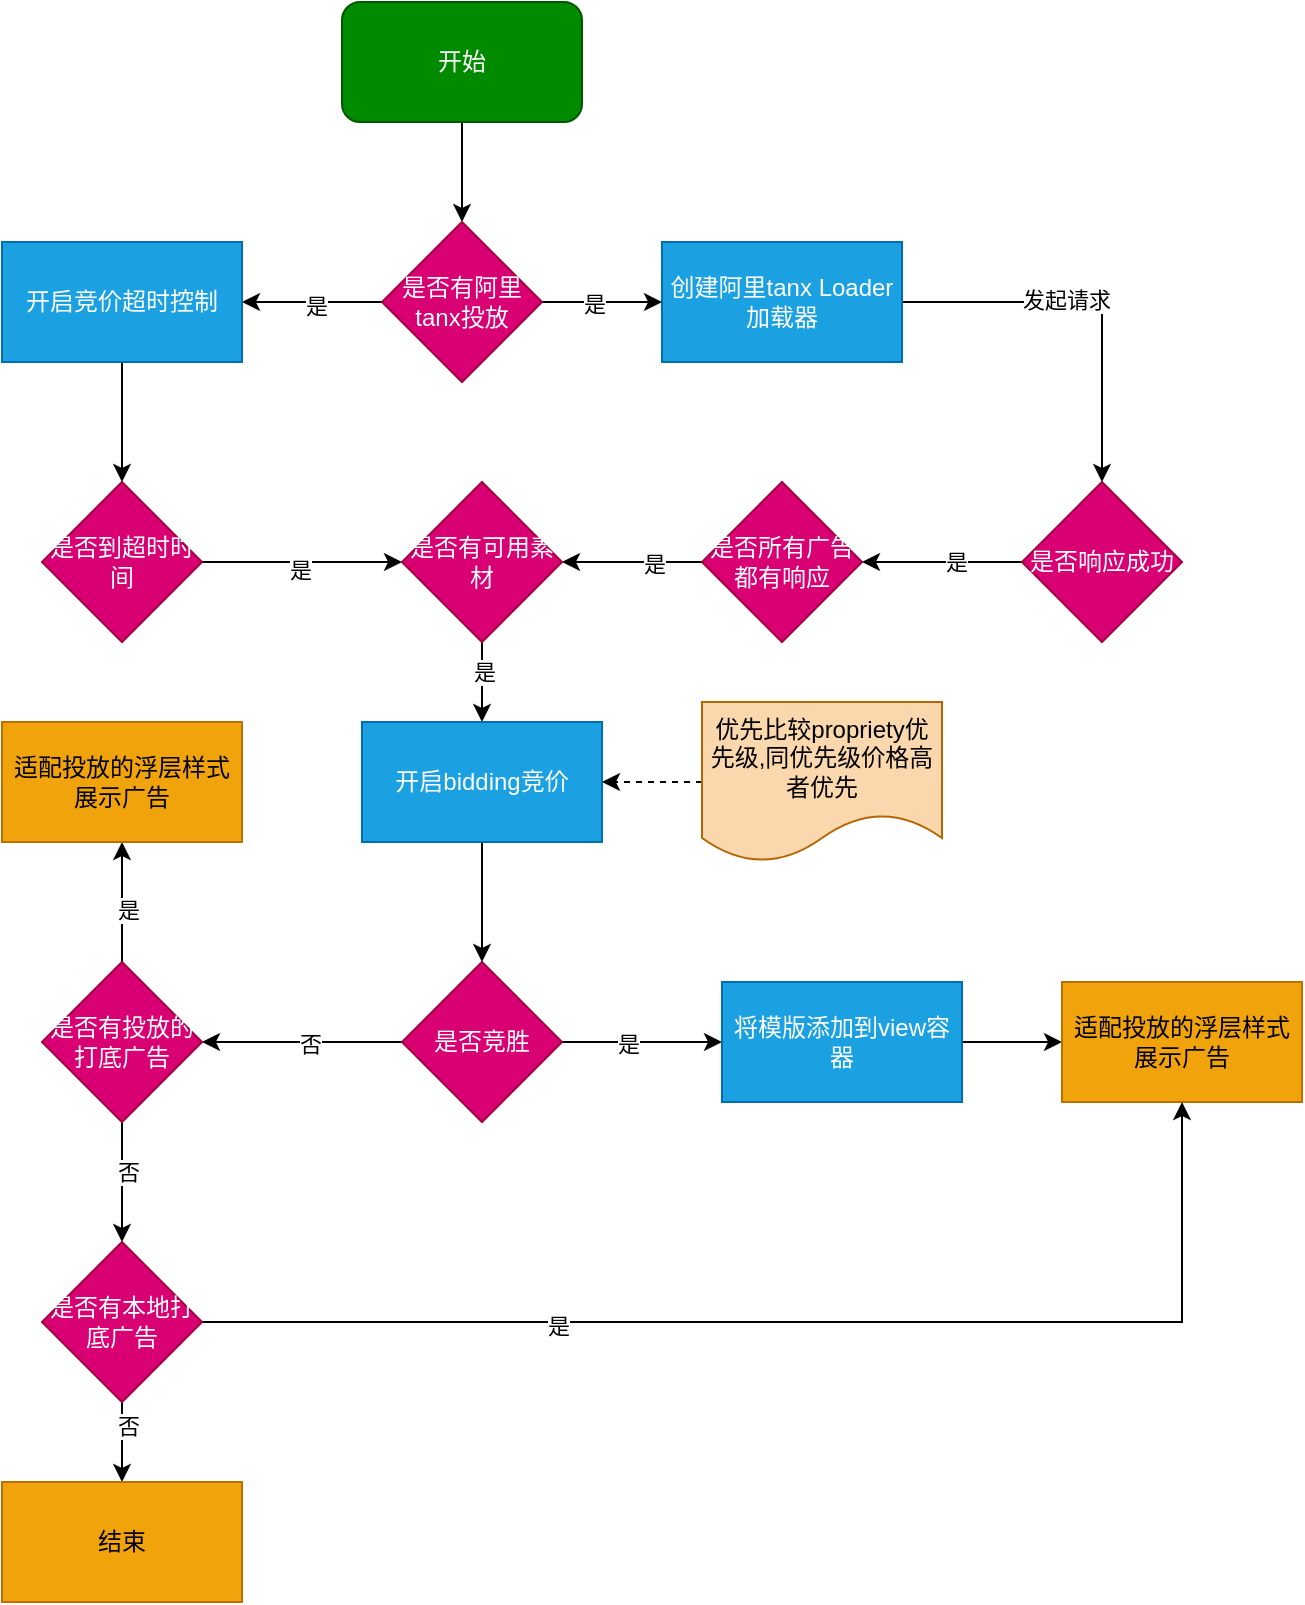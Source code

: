 <mxfile version="22.1.5" type="github">
  <diagram name="第 1 页" id="24cDdwgGr8rKVbnOMR4E">
    <mxGraphModel dx="2417" dy="835" grid="1" gridSize="10" guides="1" tooltips="1" connect="1" arrows="1" fold="1" page="1" pageScale="1" pageWidth="827" pageHeight="1169" math="0" shadow="0">
      <root>
        <mxCell id="0" />
        <mxCell id="1" parent="0" />
        <mxCell id="EWPKpe6jMjWTSX13RBjs-11" value="" style="edgeStyle=orthogonalEdgeStyle;rounded=0;orthogonalLoop=1;jettySize=auto;html=1;entryX=0.5;entryY=0;entryDx=0;entryDy=0;" parent="1" source="EWPKpe6jMjWTSX13RBjs-6" target="EWPKpe6jMjWTSX13RBjs-13" edge="1">
          <mxGeometry relative="1" as="geometry">
            <mxPoint x="460" y="270" as="targetPoint" />
          </mxGeometry>
        </mxCell>
        <mxCell id="EWPKpe6jMjWTSX13RBjs-12" value="发起请求" style="edgeLabel;html=1;align=center;verticalAlign=middle;resizable=0;points=[];" parent="EWPKpe6jMjWTSX13RBjs-11" vertex="1" connectable="0">
          <mxGeometry x="-0.144" y="1" relative="1" as="geometry">
            <mxPoint as="offset" />
          </mxGeometry>
        </mxCell>
        <mxCell id="EWPKpe6jMjWTSX13RBjs-6" value="创建阿里tanx Loader加载器" style="whiteSpace=wrap;html=1;fillColor=#1ba1e2;fontColor=#ffffff;strokeColor=#006EAF;" parent="1" vertex="1">
          <mxGeometry x="220" y="160" width="120" height="60" as="geometry" />
        </mxCell>
        <mxCell id="EWPKpe6jMjWTSX13RBjs-15" value="" style="edgeStyle=orthogonalEdgeStyle;rounded=0;orthogonalLoop=1;jettySize=auto;html=1;" parent="1" source="EWPKpe6jMjWTSX13RBjs-13" target="EWPKpe6jMjWTSX13RBjs-14" edge="1">
          <mxGeometry relative="1" as="geometry" />
        </mxCell>
        <mxCell id="EWPKpe6jMjWTSX13RBjs-16" value="是" style="edgeLabel;html=1;align=center;verticalAlign=middle;resizable=0;points=[];" parent="EWPKpe6jMjWTSX13RBjs-15" vertex="1" connectable="0">
          <mxGeometry x="-0.18" relative="1" as="geometry">
            <mxPoint as="offset" />
          </mxGeometry>
        </mxCell>
        <mxCell id="EWPKpe6jMjWTSX13RBjs-13" value="是否响应成功" style="rhombus;whiteSpace=wrap;html=1;fillColor=#d80073;fontColor=#ffffff;strokeColor=#A50040;" parent="1" vertex="1">
          <mxGeometry x="400" y="280" width="80" height="80" as="geometry" />
        </mxCell>
        <mxCell id="EWPKpe6jMjWTSX13RBjs-18" value="" style="edgeStyle=orthogonalEdgeStyle;rounded=0;orthogonalLoop=1;jettySize=auto;html=1;entryX=1;entryY=0.5;entryDx=0;entryDy=0;" parent="1" source="EWPKpe6jMjWTSX13RBjs-14" target="JTXT2Ml7_4-kid2vgk9E-13" edge="1">
          <mxGeometry relative="1" as="geometry">
            <mxPoint x="180" y="320" as="targetPoint" />
          </mxGeometry>
        </mxCell>
        <mxCell id="EWPKpe6jMjWTSX13RBjs-19" value="是" style="edgeLabel;html=1;align=center;verticalAlign=middle;resizable=0;points=[];" parent="EWPKpe6jMjWTSX13RBjs-18" vertex="1" connectable="0">
          <mxGeometry x="-0.32" y="1" relative="1" as="geometry">
            <mxPoint as="offset" />
          </mxGeometry>
        </mxCell>
        <mxCell id="EWPKpe6jMjWTSX13RBjs-14" value="是否所有广告都有响应" style="rhombus;whiteSpace=wrap;html=1;fillColor=#d80073;fontColor=#ffffff;strokeColor=#A50040;" parent="1" vertex="1">
          <mxGeometry x="240" y="280" width="80" height="80" as="geometry" />
        </mxCell>
        <mxCell id="EWPKpe6jMjWTSX13RBjs-23" value="" style="edgeStyle=orthogonalEdgeStyle;rounded=0;orthogonalLoop=1;jettySize=auto;html=1;" parent="1" source="EWPKpe6jMjWTSX13RBjs-20" target="EWPKpe6jMjWTSX13RBjs-22" edge="1">
          <mxGeometry relative="1" as="geometry" />
        </mxCell>
        <mxCell id="EWPKpe6jMjWTSX13RBjs-24" value="是" style="edgeLabel;html=1;align=center;verticalAlign=middle;resizable=0;points=[];" parent="EWPKpe6jMjWTSX13RBjs-23" vertex="1" connectable="0">
          <mxGeometry x="-0.18" y="-1" relative="1" as="geometry">
            <mxPoint as="offset" />
          </mxGeometry>
        </mxCell>
        <mxCell id="EWPKpe6jMjWTSX13RBjs-26" value="" style="edgeStyle=orthogonalEdgeStyle;rounded=0;orthogonalLoop=1;jettySize=auto;html=1;entryX=1;entryY=0.5;entryDx=0;entryDy=0;" parent="1" source="EWPKpe6jMjWTSX13RBjs-20" target="JTXT2Ml7_4-kid2vgk9E-24" edge="1">
          <mxGeometry relative="1" as="geometry">
            <mxPoint x="20" y="560" as="targetPoint" />
          </mxGeometry>
        </mxCell>
        <mxCell id="EWPKpe6jMjWTSX13RBjs-27" value="否" style="edgeLabel;html=1;align=center;verticalAlign=middle;resizable=0;points=[];" parent="EWPKpe6jMjWTSX13RBjs-26" vertex="1" connectable="0">
          <mxGeometry x="-0.068" y="1" relative="1" as="geometry">
            <mxPoint as="offset" />
          </mxGeometry>
        </mxCell>
        <mxCell id="EWPKpe6jMjWTSX13RBjs-20" value="是否竞胜" style="rhombus;whiteSpace=wrap;html=1;fillColor=#d80073;fontColor=#ffffff;strokeColor=#A50040;" parent="1" vertex="1">
          <mxGeometry x="90" y="520" width="80" height="80" as="geometry" />
        </mxCell>
        <mxCell id="JTXT2Ml7_4-kid2vgk9E-23" value="" style="edgeStyle=orthogonalEdgeStyle;rounded=0;orthogonalLoop=1;jettySize=auto;html=1;" edge="1" parent="1" source="EWPKpe6jMjWTSX13RBjs-22" target="JTXT2Ml7_4-kid2vgk9E-22">
          <mxGeometry relative="1" as="geometry" />
        </mxCell>
        <mxCell id="EWPKpe6jMjWTSX13RBjs-22" value="将模版添加到view容器" style="whiteSpace=wrap;html=1;fillColor=#1ba1e2;fontColor=#ffffff;strokeColor=#006EAF;" parent="1" vertex="1">
          <mxGeometry x="250" y="530" width="120" height="60" as="geometry" />
        </mxCell>
        <mxCell id="EWPKpe6jMjWTSX13RBjs-34" style="edgeStyle=orthogonalEdgeStyle;rounded=0;orthogonalLoop=1;jettySize=auto;html=1;entryX=0;entryY=0.5;entryDx=0;entryDy=0;" parent="1" source="EWPKpe6jMjWTSX13RBjs-32" target="JTXT2Ml7_4-kid2vgk9E-13" edge="1">
          <mxGeometry relative="1" as="geometry">
            <mxPoint x="60" y="320" as="targetPoint" />
          </mxGeometry>
        </mxCell>
        <mxCell id="EWPKpe6jMjWTSX13RBjs-35" value="是" style="edgeLabel;html=1;align=center;verticalAlign=middle;resizable=0;points=[];" parent="EWPKpe6jMjWTSX13RBjs-34" vertex="1" connectable="0">
          <mxGeometry x="-0.017" y="-4" relative="1" as="geometry">
            <mxPoint as="offset" />
          </mxGeometry>
        </mxCell>
        <mxCell id="EWPKpe6jMjWTSX13RBjs-32" value="是否到超时时间" style="rhombus;whiteSpace=wrap;html=1;fillColor=#d80073;fontColor=#ffffff;strokeColor=#A50040;" parent="1" vertex="1">
          <mxGeometry x="-90" y="280" width="80" height="80" as="geometry" />
        </mxCell>
        <mxCell id="JTXT2Ml7_4-kid2vgk9E-9" value="" style="edgeStyle=orthogonalEdgeStyle;rounded=0;orthogonalLoop=1;jettySize=auto;html=1;" edge="1" parent="1" source="JTXT2Ml7_4-kid2vgk9E-1" target="JTXT2Ml7_4-kid2vgk9E-3">
          <mxGeometry relative="1" as="geometry" />
        </mxCell>
        <mxCell id="JTXT2Ml7_4-kid2vgk9E-1" value="开始" style="rounded=1;whiteSpace=wrap;html=1;fillColor=#008a00;fontColor=#ffffff;strokeColor=#005700;" vertex="1" parent="1">
          <mxGeometry x="60" y="40" width="120" height="60" as="geometry" />
        </mxCell>
        <mxCell id="JTXT2Ml7_4-kid2vgk9E-4" value="" style="edgeStyle=orthogonalEdgeStyle;rounded=0;orthogonalLoop=1;jettySize=auto;html=1;" edge="1" parent="1" source="JTXT2Ml7_4-kid2vgk9E-3" target="EWPKpe6jMjWTSX13RBjs-6">
          <mxGeometry relative="1" as="geometry" />
        </mxCell>
        <mxCell id="JTXT2Ml7_4-kid2vgk9E-8" value="是" style="edgeLabel;html=1;align=center;verticalAlign=middle;resizable=0;points=[];" vertex="1" connectable="0" parent="JTXT2Ml7_4-kid2vgk9E-4">
          <mxGeometry x="-0.133" y="-1" relative="1" as="geometry">
            <mxPoint as="offset" />
          </mxGeometry>
        </mxCell>
        <mxCell id="JTXT2Ml7_4-kid2vgk9E-10" value="" style="edgeStyle=orthogonalEdgeStyle;rounded=0;orthogonalLoop=1;jettySize=auto;html=1;" edge="1" parent="1" source="JTXT2Ml7_4-kid2vgk9E-3" target="JTXT2Ml7_4-kid2vgk9E-5">
          <mxGeometry relative="1" as="geometry" />
        </mxCell>
        <mxCell id="JTXT2Ml7_4-kid2vgk9E-11" value="是" style="edgeLabel;html=1;align=center;verticalAlign=middle;resizable=0;points=[];" vertex="1" connectable="0" parent="JTXT2Ml7_4-kid2vgk9E-10">
          <mxGeometry x="-0.057" y="2" relative="1" as="geometry">
            <mxPoint as="offset" />
          </mxGeometry>
        </mxCell>
        <mxCell id="JTXT2Ml7_4-kid2vgk9E-3" value="是否有阿里tanx投放" style="rhombus;whiteSpace=wrap;html=1;rounded=0;fillColor=#d80073;fontColor=#ffffff;strokeColor=#A50040;" vertex="1" parent="1">
          <mxGeometry x="80" y="150" width="80" height="80" as="geometry" />
        </mxCell>
        <mxCell id="JTXT2Ml7_4-kid2vgk9E-12" value="" style="edgeStyle=orthogonalEdgeStyle;rounded=0;orthogonalLoop=1;jettySize=auto;html=1;" edge="1" parent="1" source="JTXT2Ml7_4-kid2vgk9E-5" target="EWPKpe6jMjWTSX13RBjs-32">
          <mxGeometry relative="1" as="geometry" />
        </mxCell>
        <mxCell id="JTXT2Ml7_4-kid2vgk9E-5" value="开启竞价超时控制" style="whiteSpace=wrap;html=1;rounded=0;fillColor=#1ba1e2;fontColor=#ffffff;strokeColor=#006EAF;" vertex="1" parent="1">
          <mxGeometry x="-110" y="160" width="120" height="60" as="geometry" />
        </mxCell>
        <mxCell id="JTXT2Ml7_4-kid2vgk9E-17" value="" style="edgeStyle=orthogonalEdgeStyle;rounded=0;orthogonalLoop=1;jettySize=auto;html=1;" edge="1" parent="1" source="JTXT2Ml7_4-kid2vgk9E-13" target="JTXT2Ml7_4-kid2vgk9E-16">
          <mxGeometry relative="1" as="geometry" />
        </mxCell>
        <mxCell id="JTXT2Ml7_4-kid2vgk9E-18" value="是" style="edgeLabel;html=1;align=center;verticalAlign=middle;resizable=0;points=[];" vertex="1" connectable="0" parent="JTXT2Ml7_4-kid2vgk9E-17">
          <mxGeometry x="-0.25" y="1" relative="1" as="geometry">
            <mxPoint as="offset" />
          </mxGeometry>
        </mxCell>
        <mxCell id="JTXT2Ml7_4-kid2vgk9E-13" value="是否有可用素材" style="rhombus;whiteSpace=wrap;html=1;rounded=0;fillColor=#d80073;fontColor=#ffffff;strokeColor=#A50040;" vertex="1" parent="1">
          <mxGeometry x="90" y="280" width="80" height="80" as="geometry" />
        </mxCell>
        <mxCell id="JTXT2Ml7_4-kid2vgk9E-21" style="edgeStyle=orthogonalEdgeStyle;rounded=0;orthogonalLoop=1;jettySize=auto;html=1;" edge="1" parent="1" source="JTXT2Ml7_4-kid2vgk9E-16" target="EWPKpe6jMjWTSX13RBjs-20">
          <mxGeometry relative="1" as="geometry" />
        </mxCell>
        <mxCell id="JTXT2Ml7_4-kid2vgk9E-16" value="开启bidding竞价" style="whiteSpace=wrap;html=1;rounded=0;fillColor=#1ba1e2;fontColor=#ffffff;strokeColor=#006EAF;" vertex="1" parent="1">
          <mxGeometry x="70" y="400" width="120" height="60" as="geometry" />
        </mxCell>
        <mxCell id="JTXT2Ml7_4-kid2vgk9E-20" value="" style="edgeStyle=orthogonalEdgeStyle;rounded=0;orthogonalLoop=1;jettySize=auto;html=1;dashed=1;" edge="1" parent="1" source="JTXT2Ml7_4-kid2vgk9E-19" target="JTXT2Ml7_4-kid2vgk9E-16">
          <mxGeometry relative="1" as="geometry" />
        </mxCell>
        <mxCell id="JTXT2Ml7_4-kid2vgk9E-19" value="优先比较propriety优先级,同优先级价格高者优先" style="shape=document;whiteSpace=wrap;html=1;boundedLbl=1;fillColor=#fad7ac;strokeColor=#b46504;" vertex="1" parent="1">
          <mxGeometry x="240" y="390" width="120" height="80" as="geometry" />
        </mxCell>
        <mxCell id="JTXT2Ml7_4-kid2vgk9E-22" value="适配投放的浮层样式展示广告" style="whiteSpace=wrap;html=1;fillColor=#f0a30a;fontColor=#000000;strokeColor=#BD7000;" vertex="1" parent="1">
          <mxGeometry x="420" y="530" width="120" height="60" as="geometry" />
        </mxCell>
        <mxCell id="JTXT2Ml7_4-kid2vgk9E-27" value="" style="edgeStyle=orthogonalEdgeStyle;rounded=0;orthogonalLoop=1;jettySize=auto;html=1;" edge="1" parent="1" source="JTXT2Ml7_4-kid2vgk9E-24" target="JTXT2Ml7_4-kid2vgk9E-26">
          <mxGeometry relative="1" as="geometry" />
        </mxCell>
        <mxCell id="JTXT2Ml7_4-kid2vgk9E-28" value="否" style="edgeLabel;html=1;align=center;verticalAlign=middle;resizable=0;points=[];" vertex="1" connectable="0" parent="JTXT2Ml7_4-kid2vgk9E-27">
          <mxGeometry x="-0.159" y="3" relative="1" as="geometry">
            <mxPoint as="offset" />
          </mxGeometry>
        </mxCell>
        <mxCell id="JTXT2Ml7_4-kid2vgk9E-30" value="" style="edgeStyle=orthogonalEdgeStyle;rounded=0;orthogonalLoop=1;jettySize=auto;html=1;" edge="1" parent="1" source="JTXT2Ml7_4-kid2vgk9E-24" target="JTXT2Ml7_4-kid2vgk9E-29">
          <mxGeometry relative="1" as="geometry" />
        </mxCell>
        <mxCell id="JTXT2Ml7_4-kid2vgk9E-31" value="是" style="edgeLabel;html=1;align=center;verticalAlign=middle;resizable=0;points=[];" vertex="1" connectable="0" parent="JTXT2Ml7_4-kid2vgk9E-30">
          <mxGeometry x="-0.137" y="-3" relative="1" as="geometry">
            <mxPoint as="offset" />
          </mxGeometry>
        </mxCell>
        <mxCell id="JTXT2Ml7_4-kid2vgk9E-24" value="是否有投放的打底广告" style="rhombus;whiteSpace=wrap;html=1;rounded=0;fillColor=#d80073;fontColor=#ffffff;strokeColor=#A50040;" vertex="1" parent="1">
          <mxGeometry x="-90" y="520" width="80" height="80" as="geometry" />
        </mxCell>
        <mxCell id="JTXT2Ml7_4-kid2vgk9E-32" style="edgeStyle=orthogonalEdgeStyle;rounded=0;orthogonalLoop=1;jettySize=auto;html=1;entryX=0.5;entryY=1;entryDx=0;entryDy=0;" edge="1" parent="1" source="JTXT2Ml7_4-kid2vgk9E-26" target="JTXT2Ml7_4-kid2vgk9E-22">
          <mxGeometry relative="1" as="geometry" />
        </mxCell>
        <mxCell id="JTXT2Ml7_4-kid2vgk9E-33" value="是" style="edgeLabel;html=1;align=center;verticalAlign=middle;resizable=0;points=[];" vertex="1" connectable="0" parent="JTXT2Ml7_4-kid2vgk9E-32">
          <mxGeometry x="-0.408" y="-2" relative="1" as="geometry">
            <mxPoint as="offset" />
          </mxGeometry>
        </mxCell>
        <mxCell id="JTXT2Ml7_4-kid2vgk9E-35" value="" style="edgeStyle=orthogonalEdgeStyle;rounded=0;orthogonalLoop=1;jettySize=auto;html=1;" edge="1" parent="1" source="JTXT2Ml7_4-kid2vgk9E-26" target="JTXT2Ml7_4-kid2vgk9E-34">
          <mxGeometry relative="1" as="geometry" />
        </mxCell>
        <mxCell id="JTXT2Ml7_4-kid2vgk9E-36" value="否" style="edgeLabel;html=1;align=center;verticalAlign=middle;resizable=0;points=[];" vertex="1" connectable="0" parent="JTXT2Ml7_4-kid2vgk9E-35">
          <mxGeometry x="-0.417" y="3" relative="1" as="geometry">
            <mxPoint as="offset" />
          </mxGeometry>
        </mxCell>
        <mxCell id="JTXT2Ml7_4-kid2vgk9E-26" value="是否有本地打底广告" style="rhombus;whiteSpace=wrap;html=1;rounded=0;fillColor=#d80073;fontColor=#ffffff;strokeColor=#A50040;" vertex="1" parent="1">
          <mxGeometry x="-90" y="660" width="80" height="80" as="geometry" />
        </mxCell>
        <mxCell id="JTXT2Ml7_4-kid2vgk9E-29" value="适配投放的浮层样式展示广告" style="whiteSpace=wrap;html=1;fillColor=#f0a30a;fontColor=#000000;strokeColor=#BD7000;" vertex="1" parent="1">
          <mxGeometry x="-110" y="400" width="120" height="60" as="geometry" />
        </mxCell>
        <mxCell id="JTXT2Ml7_4-kid2vgk9E-34" value="结束" style="whiteSpace=wrap;html=1;fillColor=#f0a30a;fontColor=#000000;strokeColor=#BD7000;" vertex="1" parent="1">
          <mxGeometry x="-110" y="780" width="120" height="60" as="geometry" />
        </mxCell>
      </root>
    </mxGraphModel>
  </diagram>
</mxfile>

